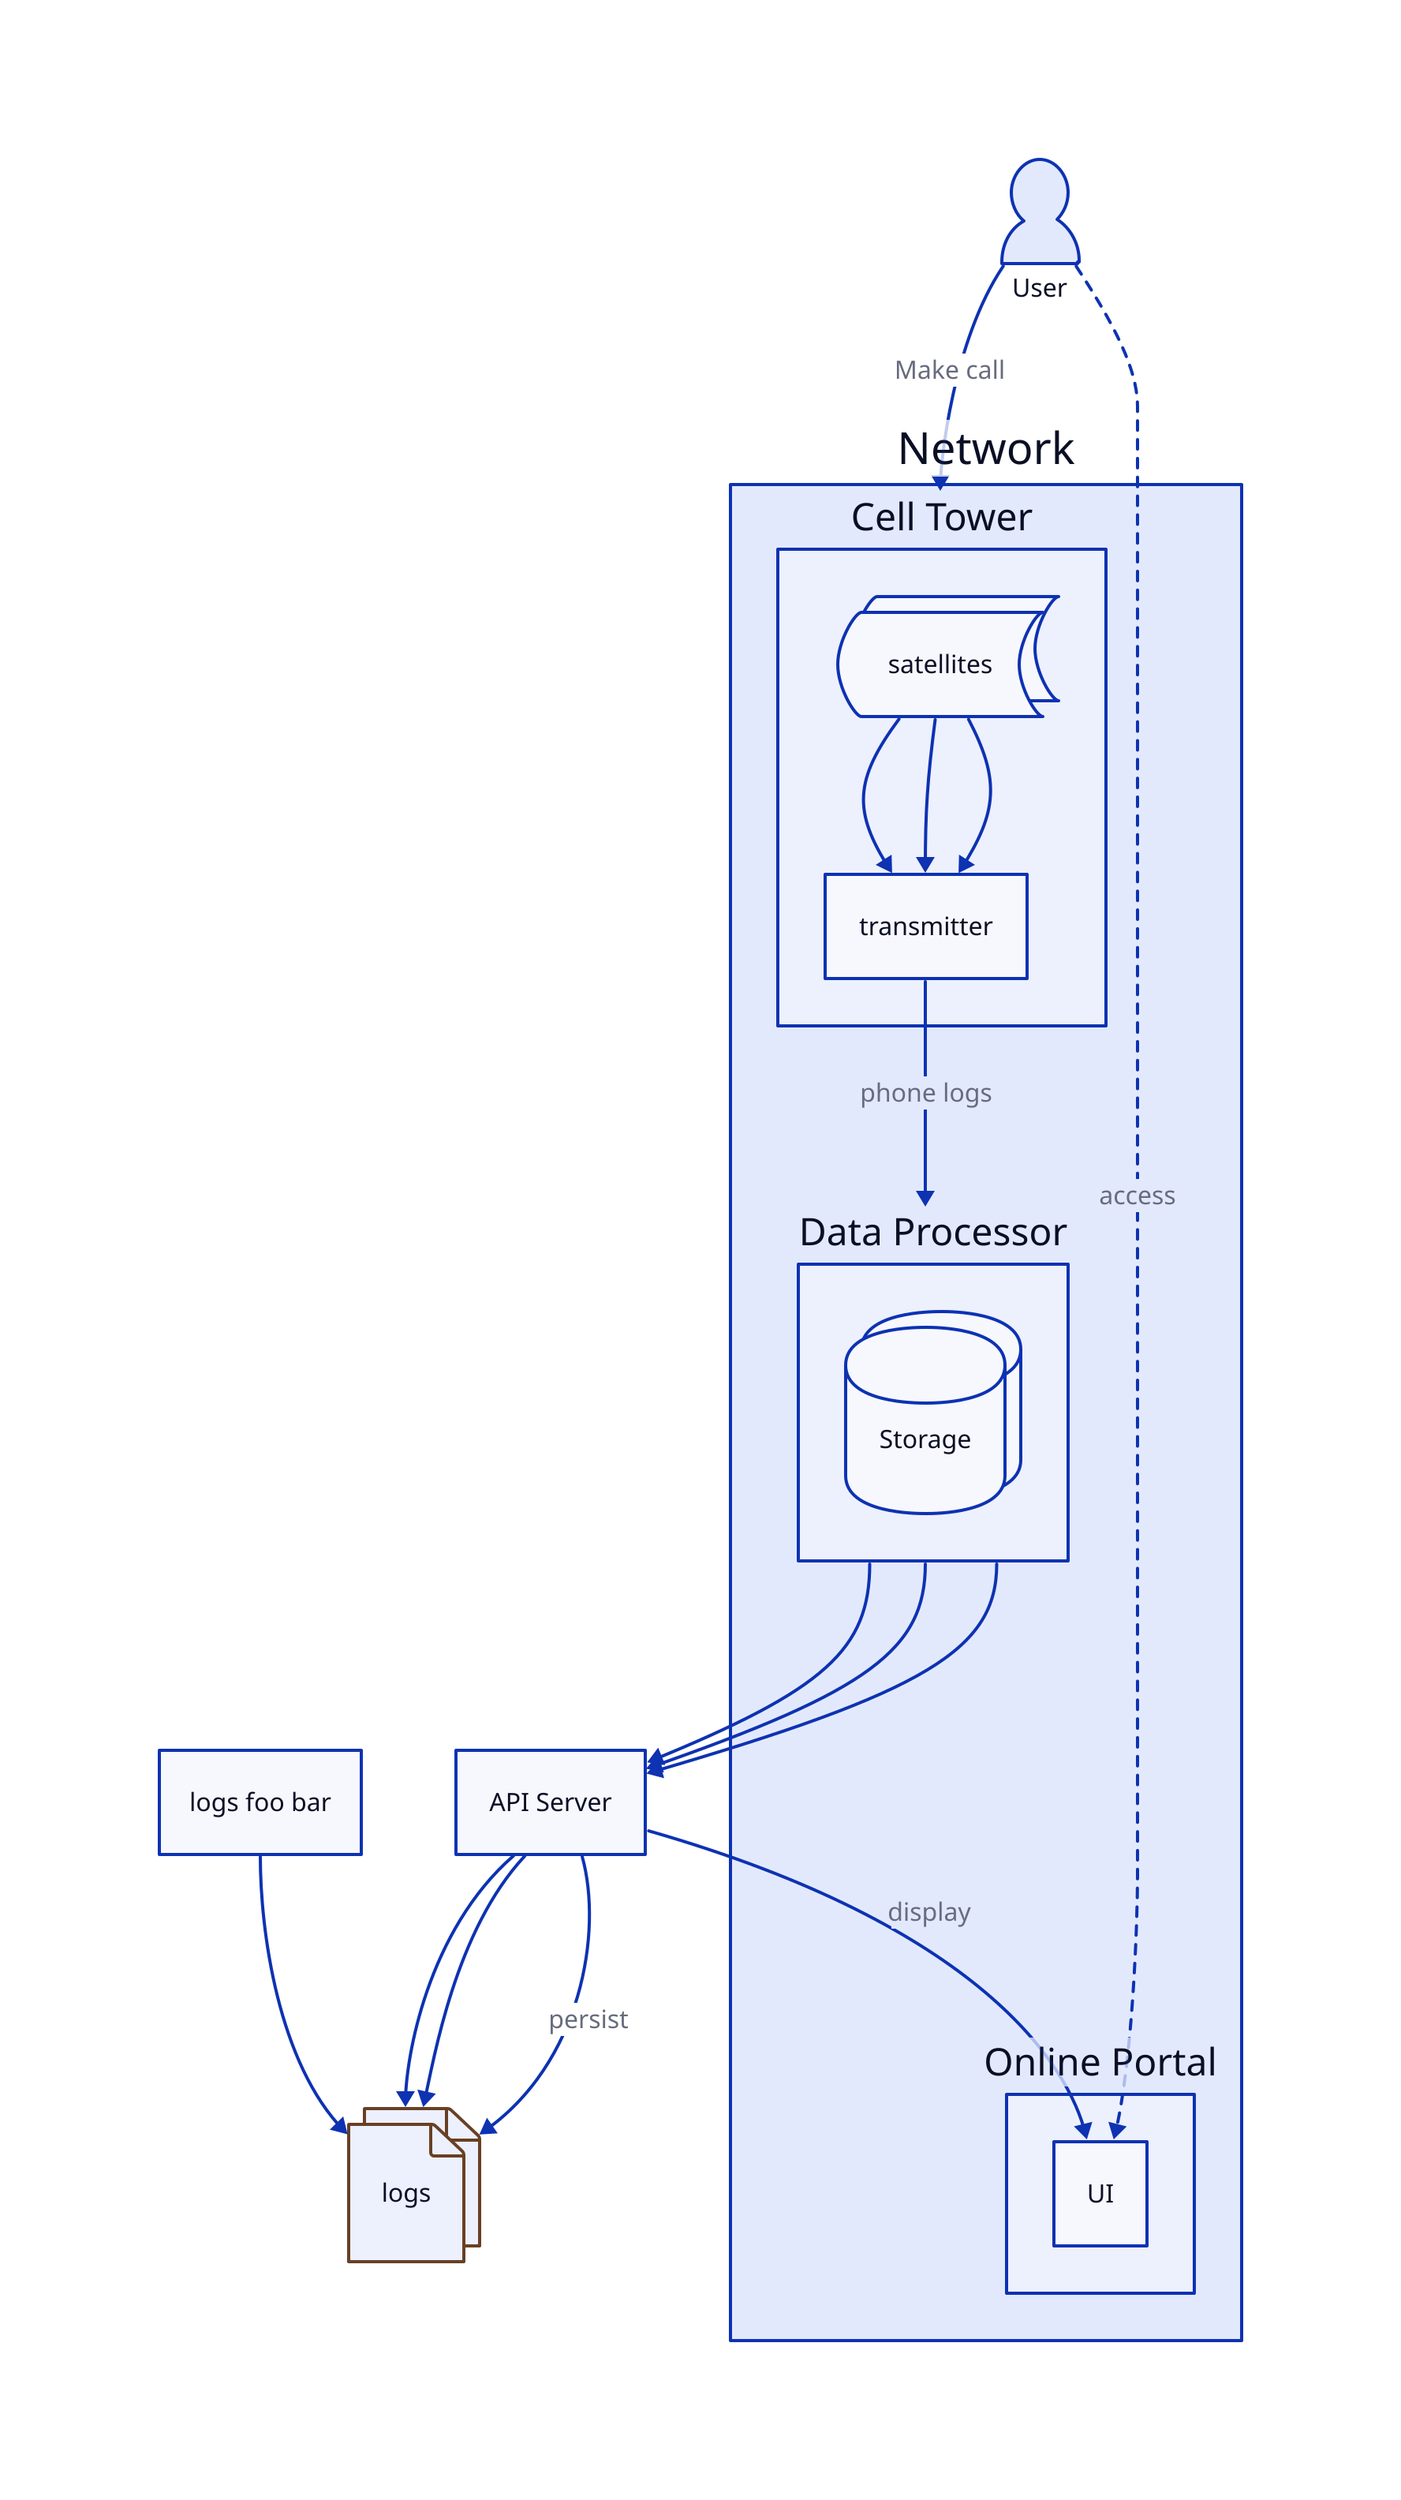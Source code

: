 # comments are supported
logs: {
  """
  proper highlighting of special keywords as "fields" (like a JSON),
  and unquoted string literal for values as string,
  """
  shape: page

  # still boolean or int literals is properly highlighted
  style.multiple: true
}

# shape id with space is supported
logs foo bar -> logs

# color on a gutter is supported, including changing;
# proper highlighting of special keywords works also for inline form
logs.style.stroke: "#694024"

user: User {shape: person}
network: Network {
  tower: Cell Tower {
    satellites: {
      shape: stored_data
      style.multiple: true
    }

    satellites -> transmitter
    satellites -> transmitter
    satellites -> transmitter
    transmitter
  }
  processor: Data Processor {
    storage: Storage {
      shape: cylinder
      style.multiple: true
    }
  }
  portal: Online Portal {
    UI
  }

  tower.transmitter -> processor: phone logs
}
server: API Server

user -> network.tower: Make call
network.processor -> server
network.processor -> server
network.processor -> server

server -> logs
server -> logs
server -> logs: persist

server -> network.portal.UI: display
user -> network.portal.UI: access {
  style.stroke-dash: 3
}
